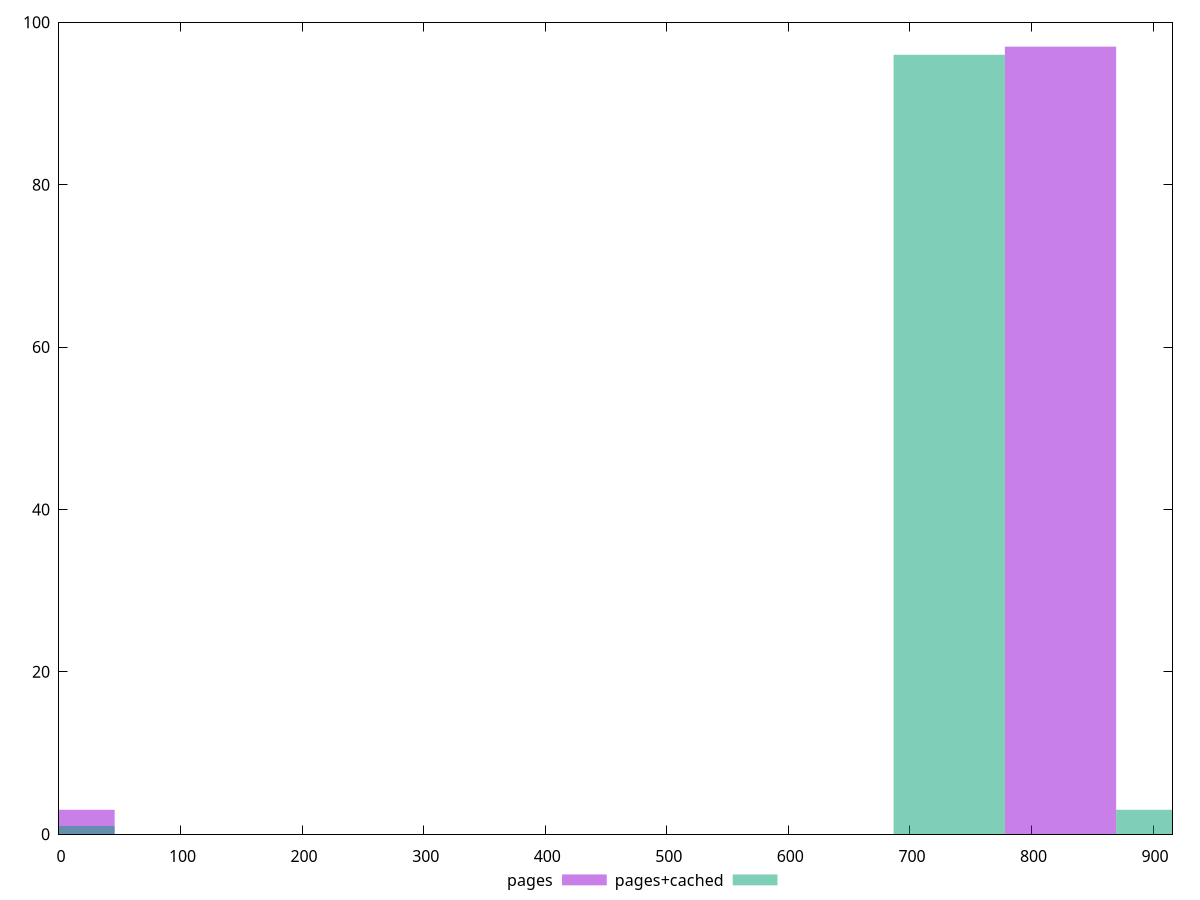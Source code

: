 reset

$pages <<EOF
0 3
823.8827639812723 97
EOF

$pagesCached <<EOF
0 1
732.3402346500199 96
915.4252933125248 3
EOF

set key outside below
set boxwidth 91.54252933125248
set xrange [0:916]
set yrange [0:100]
set trange [0:100]
set style fill transparent solid 0.5 noborder
set terminal svg size 640, 500 enhanced background rgb 'white'
set output "report_00026_2021-02-22T21:38:55.199Z/uses-rel-preload/comparison/histogram/0_vs_1.svg"

plot $pages title "pages" with boxes, \
     $pagesCached title "pages+cached" with boxes

reset
